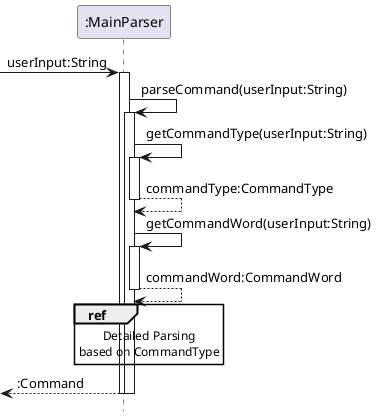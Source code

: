 @startuml
hide footbox
'https://plantuml.com/sequence-diagram
->":MainParser":userInput:String
activate ":MainParser"

":MainParser"->":MainParser":parseCommand(userInput:String)
activate ":MainParser"

":MainParser"->":MainParser":getCommandType(userInput:String)
activate ":MainParser"
":MainParser"-->":MainParser":commandType:CommandType
deactivate ":MainParser"

":MainParser"->":MainParser":getCommandWord(userInput:String)
activate ":MainParser"
":MainParser"-->":MainParser":commandWord:CommandWord
deactivate ":MainParser"

ref over ":MainParser": Detailed Parsing\nbased on CommandType

<--":MainParser"::Command
deactivate ":MainParser"
deactivate ":MainParser"
@enduml